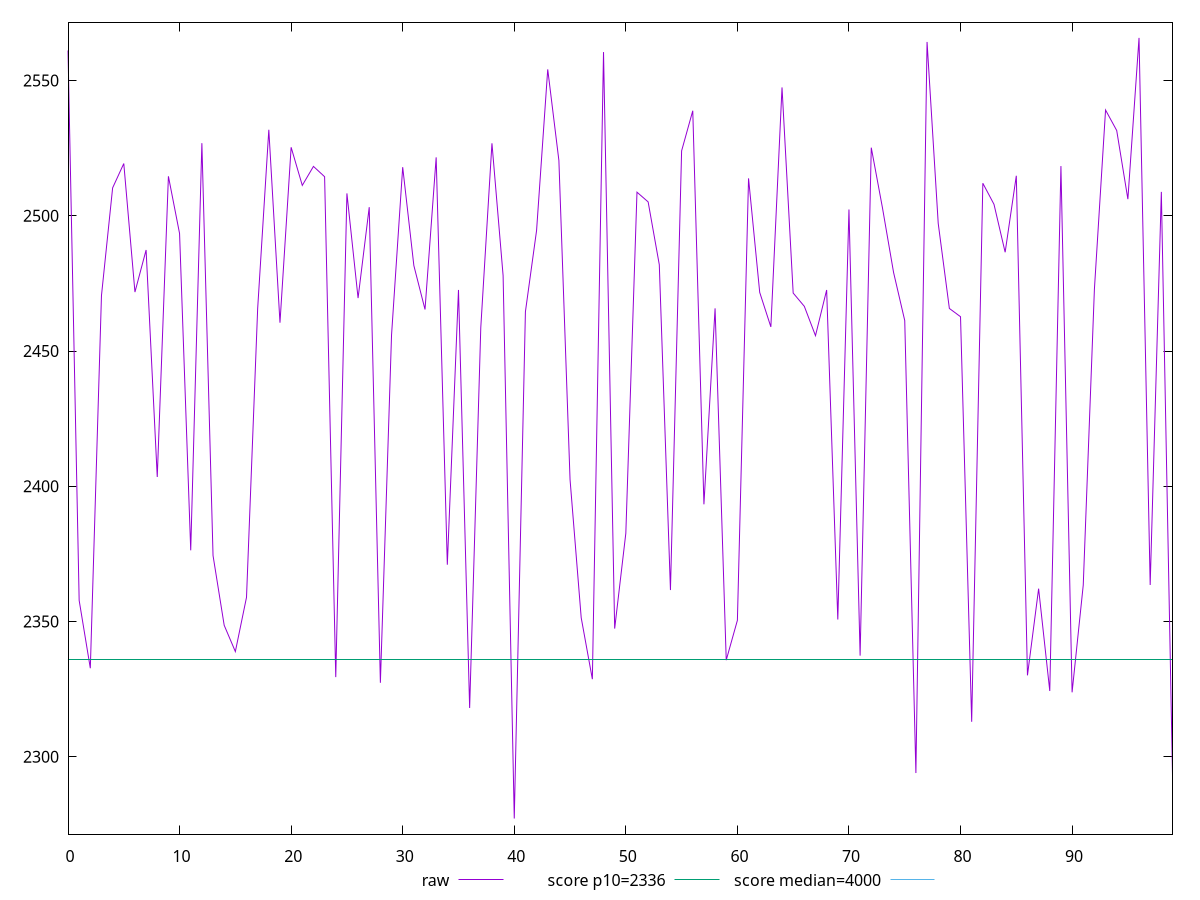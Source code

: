 reset

$raw <<EOF
0 2561.134499999999
1 2357.80475
2 2332.7209999999995
3 2470.5
4 2510.3255
5 2519.3235000000004
6 2471.7980000000002
7 2487.3575
8 2403.4235000000003
9 2514.6045000000004
10 2493.446000000001
11 2376.3194999999996
12 2526.853
13 2374.3725
14 2348.5885
15 2338.8755
16 2358.923
17 2465.68325
18 2531.8089999999997
19 2460.4735
20 2525.335
21 2511.2426
22 2518.2675
23 2514.45335
24 2329.432
25 2508.2850000000003
26 2469.5815000000002
27 2503.1885
28 2327.3419999999996
29 2455.90115
30 2517.974
31 2481.599
32 2465.36755
33 2521.617
34 2371.0009999999997
35 2472.58935
36 2318.025
37 2458.7245000000003
38 2526.809
39 2477.8645
40 2277.1490000000003
41 2464.53785
42 2494.5789999999997
43 2554.1440000000002
44 2520.4564999999993
45 2402.4719999999998
46 2351.3990000000003
47 2328.673
48 2560.5294999999996
49 2347.3729999999996
50 2382.6225
51 2508.7360000000003
52 2505.1337
53 2481.9125
54 2361.6211
55 2524.01165
56 2538.8485
57 2393.331
58 2465.7742499999995
59 2335.7045500000004
60 2350.431
61 2513.8428000000004
62 2471.6849
63 2458.9170000000004
64 2547.4615000000003
65 2471.4404999999997
66 2466.5235000000002
67 2455.6775
68 2472.568
69 2350.7225
70 2502.334
71 2337.3723499999996
72 2525.1985
73 2503.0160000000005
74 2479.0436
75 2461.26
76 2293.9700000000003
77 2564.275
78 2497.219
79 2465.7450000000003
80 2462.6884500000006
81 2312.9210000000003
82 2512.04315
83 2504.2425000000003
84 2486.5215
85 2514.8054
86 2330.0865000000003
87 2362.135
88 2324.3014
89 2518.3830000000003
90 2323.8054999999995
91 2363.4527499999995
92 2472.81
93 2539.1125
94 2531.5357999999997
95 2506.1620000000003
96 2565.7765
97 2363.4857
98 2508.8459999999995
99 2293.2365
EOF

set key outside below
set xrange [0:99]
set yrange [2271.37645:2571.54905]
set trange [2271.37645:2571.54905]
set terminal svg size 640, 500 enhanced background rgb 'white'
set output "report_00018_2021-02-10T15-25-16.877Z/first-meaningful-paint/samples/pages/raw/values.svg"

plot $raw title "raw" with line, \
     2336 title "score p10=2336", \
     4000 title "score median=4000"

reset
